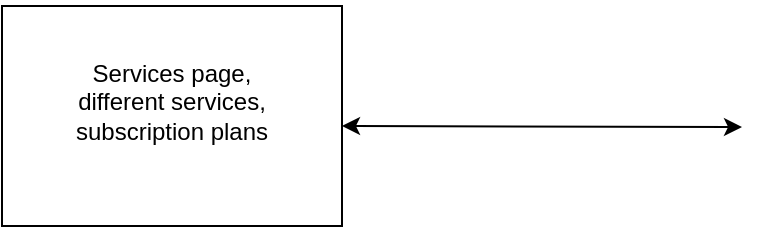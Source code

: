 <mxfile version="20.8.5" type="github"><diagram id="KlRfVxBB5ynILQhAw3yd" name="Page-1"><mxGraphModel dx="2074" dy="1012" grid="1" gridSize="10" guides="1" tooltips="1" connect="1" arrows="1" fold="1" page="1" pageScale="1" pageWidth="850" pageHeight="1100" math="0" shadow="0"><root><mxCell id="0"/><mxCell id="1" parent="0"/><mxCell id="uHAHEV85WDPH3rv3BV89-1" value="&lt;div&gt;&lt;br&gt;&lt;/div&gt;&lt;div&gt;&lt;br&gt;&lt;/div&gt;&lt;div&gt;Services page, &lt;br&gt;&lt;/div&gt;&lt;div&gt;different services,&lt;/div&gt;&lt;div&gt;subscription plans&lt;br&gt;&lt;/div&gt;&lt;div&gt;&lt;br&gt;&lt;/div&gt;&lt;div&gt;&amp;nbsp;&lt;br&gt;&lt;/div&gt;&lt;div&gt;&lt;br&gt;&lt;/div&gt;" style="rounded=0;whiteSpace=wrap;html=1;" vertex="1" parent="1"><mxGeometry x="80" y="220" width="170" height="110" as="geometry"/></mxCell><mxCell id="uHAHEV85WDPH3rv3BV89-2" value="" style="endArrow=classic;startArrow=classic;html=1;rounded=0;" edge="1" parent="1"><mxGeometry width="50" height="50" relative="1" as="geometry"><mxPoint x="250" y="280" as="sourcePoint"/><mxPoint x="450" y="280.5" as="targetPoint"/></mxGeometry></mxCell></root></mxGraphModel></diagram></mxfile>